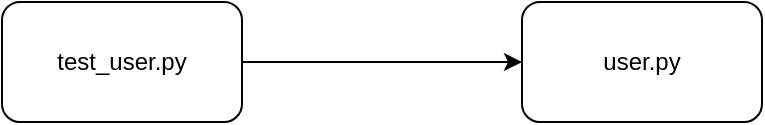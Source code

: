 <mxfile>
    <diagram id="D19lKLwMN9AsdV8T2ff1" name="Page-1">
        <mxGraphModel dx="697" dy="284" grid="1" gridSize="10" guides="1" tooltips="1" connect="1" arrows="1" fold="1" page="1" pageScale="1" pageWidth="850" pageHeight="1100" math="0" shadow="0">
            <root>
                <mxCell id="0"/>
                <mxCell id="1" parent="0"/>
                <mxCell id="2" value="user.py" style="rounded=1;whiteSpace=wrap;html=1;" vertex="1" parent="1">
                    <mxGeometry x="360" y="70" width="120" height="60" as="geometry"/>
                </mxCell>
                <mxCell id="4" style="edgeStyle=none;html=1;exitX=1;exitY=0.5;exitDx=0;exitDy=0;entryX=0;entryY=0.5;entryDx=0;entryDy=0;" edge="1" parent="1" source="3" target="2">
                    <mxGeometry relative="1" as="geometry"/>
                </mxCell>
                <mxCell id="3" value="test_user.py" style="rounded=1;whiteSpace=wrap;html=1;" vertex="1" parent="1">
                    <mxGeometry x="100" y="70" width="120" height="60" as="geometry"/>
                </mxCell>
            </root>
        </mxGraphModel>
    </diagram>
</mxfile>